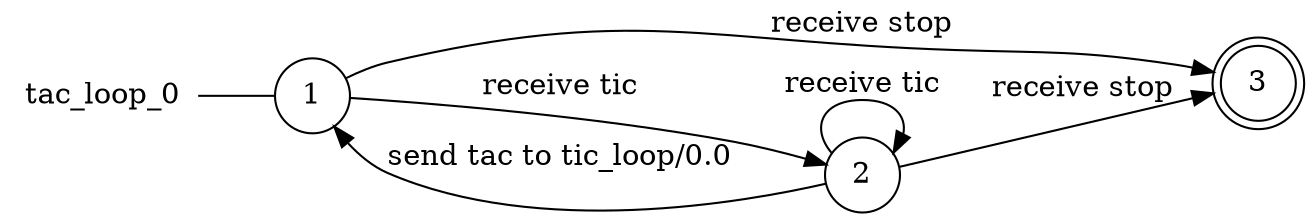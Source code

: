 digraph tac_loop_0 {
	rankdir="LR";
	n_0 [label="tac_loop_0", shape="plaintext"];
	n_1 [id="1", shape=circle, label="1"];
	n_0 -> n_1 [arrowhead=none];
	n_2 [id="4", shape=doublecircle, label="3"];
	n_3 [id="3", shape=circle, label="2"];

	n_3 -> n_2 [id="[$e|1]", label="receive stop"];
	n_3 -> n_3 [id="[$e|5]", label="receive tic"];
	n_3 -> n_1 [id="[$e|7]", label="send tac to tic_loop/0.0"];
	n_1 -> n_3 [id="[$e|6]", label="receive tic"];
	n_1 -> n_2 [id="[$e|3]", label="receive stop"];
}
